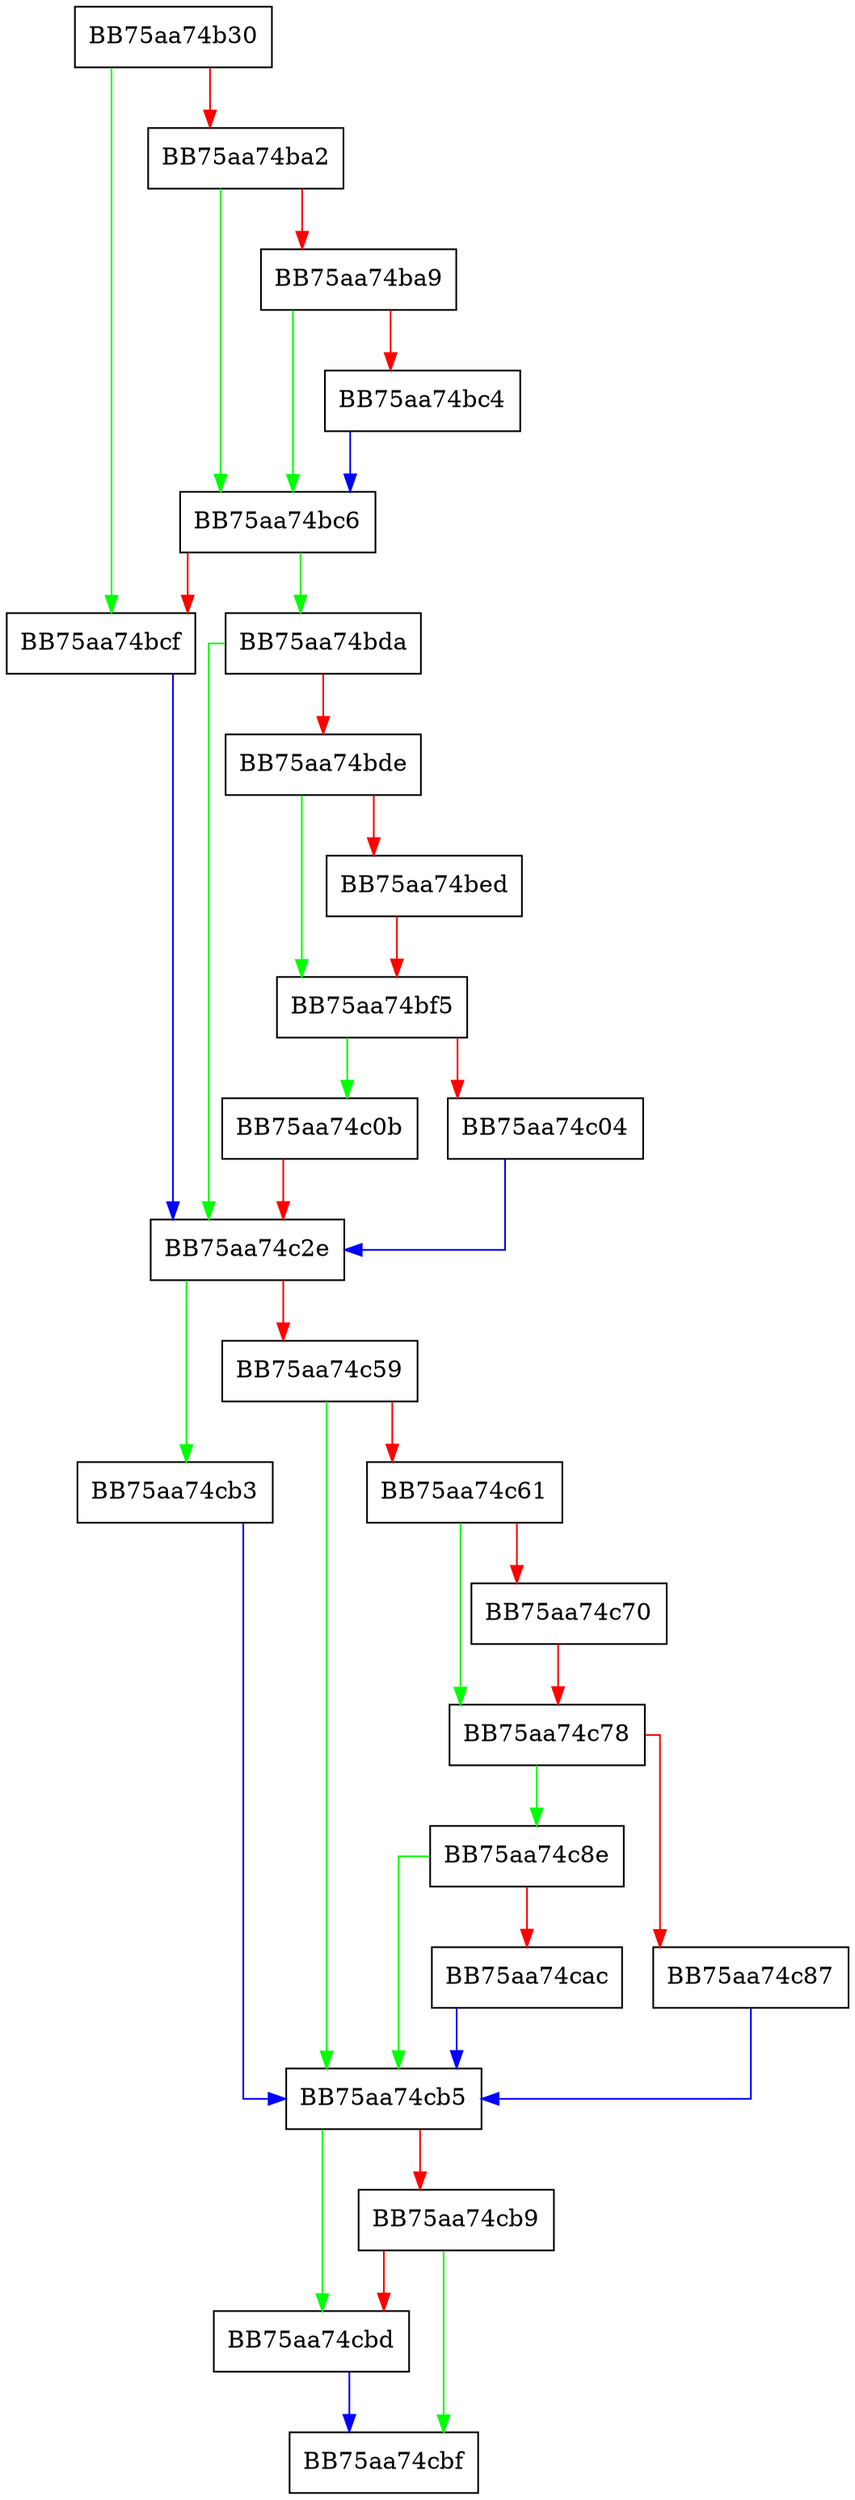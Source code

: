 digraph LoadScanData {
  node [shape="box"];
  graph [splines=ortho];
  BB75aa74b30 -> BB75aa74bcf [color="green"];
  BB75aa74b30 -> BB75aa74ba2 [color="red"];
  BB75aa74ba2 -> BB75aa74bc6 [color="green"];
  BB75aa74ba2 -> BB75aa74ba9 [color="red"];
  BB75aa74ba9 -> BB75aa74bc6 [color="green"];
  BB75aa74ba9 -> BB75aa74bc4 [color="red"];
  BB75aa74bc4 -> BB75aa74bc6 [color="blue"];
  BB75aa74bc6 -> BB75aa74bda [color="green"];
  BB75aa74bc6 -> BB75aa74bcf [color="red"];
  BB75aa74bcf -> BB75aa74c2e [color="blue"];
  BB75aa74bda -> BB75aa74c2e [color="green"];
  BB75aa74bda -> BB75aa74bde [color="red"];
  BB75aa74bde -> BB75aa74bf5 [color="green"];
  BB75aa74bde -> BB75aa74bed [color="red"];
  BB75aa74bed -> BB75aa74bf5 [color="red"];
  BB75aa74bf5 -> BB75aa74c0b [color="green"];
  BB75aa74bf5 -> BB75aa74c04 [color="red"];
  BB75aa74c04 -> BB75aa74c2e [color="blue"];
  BB75aa74c0b -> BB75aa74c2e [color="red"];
  BB75aa74c2e -> BB75aa74cb3 [color="green"];
  BB75aa74c2e -> BB75aa74c59 [color="red"];
  BB75aa74c59 -> BB75aa74cb5 [color="green"];
  BB75aa74c59 -> BB75aa74c61 [color="red"];
  BB75aa74c61 -> BB75aa74c78 [color="green"];
  BB75aa74c61 -> BB75aa74c70 [color="red"];
  BB75aa74c70 -> BB75aa74c78 [color="red"];
  BB75aa74c78 -> BB75aa74c8e [color="green"];
  BB75aa74c78 -> BB75aa74c87 [color="red"];
  BB75aa74c87 -> BB75aa74cb5 [color="blue"];
  BB75aa74c8e -> BB75aa74cb5 [color="green"];
  BB75aa74c8e -> BB75aa74cac [color="red"];
  BB75aa74cac -> BB75aa74cb5 [color="blue"];
  BB75aa74cb3 -> BB75aa74cb5 [color="blue"];
  BB75aa74cb5 -> BB75aa74cbd [color="green"];
  BB75aa74cb5 -> BB75aa74cb9 [color="red"];
  BB75aa74cb9 -> BB75aa74cbf [color="green"];
  BB75aa74cb9 -> BB75aa74cbd [color="red"];
  BB75aa74cbd -> BB75aa74cbf [color="blue"];
}
